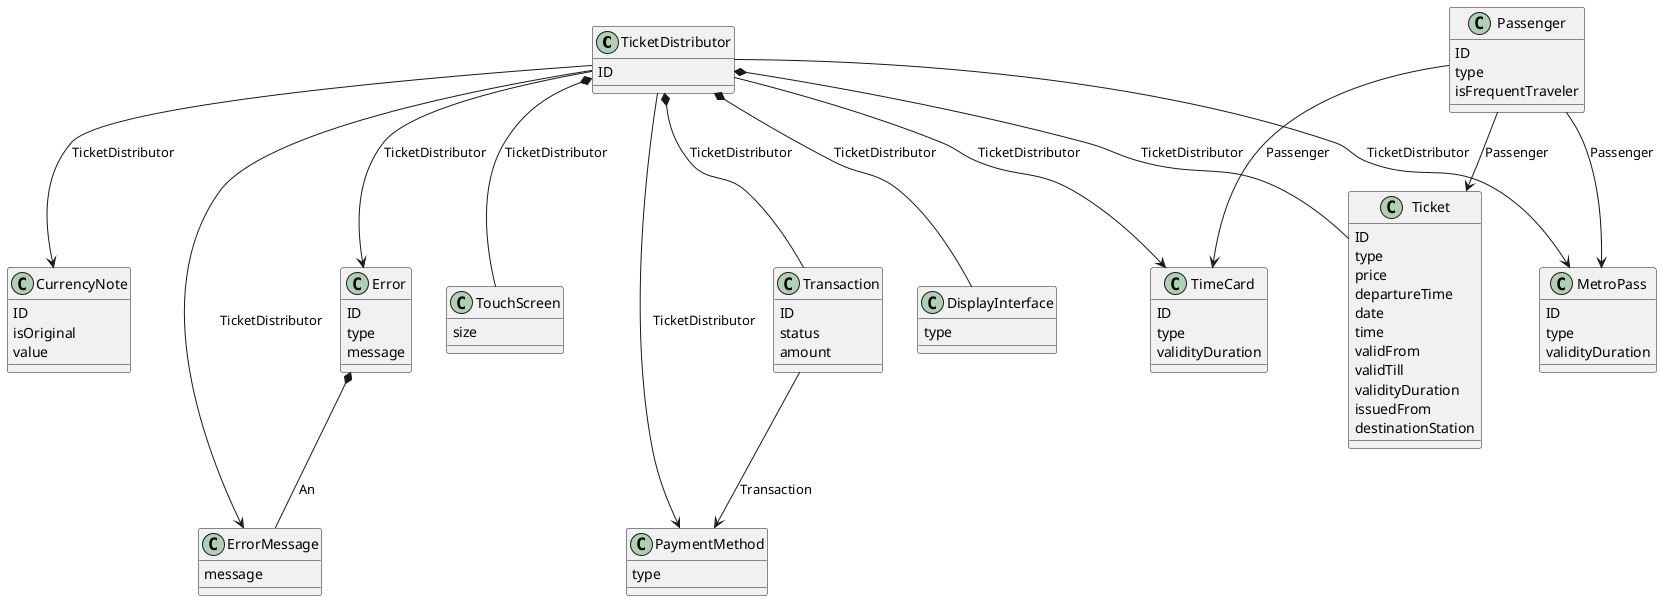 @startuml

class TicketDistributor {
  ID
}

class Passenger {
  ID
  type
  isFrequentTraveler
}

class Ticket {
  ID
  type
  price
  departureTime
  date
  time
  validFrom
  validTill
  validityDuration
  issuedFrom
  destinationStation
}

class MetroPass {
  ID
  type
  validityDuration
}

class TimeCard {
  ID
  type
  validityDuration
}

class Transaction {
  ID
  status
  amount
}

class DisplayInterface {
  type
}

class PaymentMethod {
  type
}

class CurrencyNote {
  ID
  isOriginal
  value
}

class Error {
  ID
  type
  message
}

class ErrorMessage {
  message
}

class TouchScreen {
  size
}

TicketDistributor *-- Ticket : TicketDistributor
TicketDistributor --> MetroPass : TicketDistributor
TicketDistributor --> TimeCard : TicketDistributor
TicketDistributor *-- Transaction : TicketDistributor
TicketDistributor --> PaymentMethod : TicketDistributor
TicketDistributor --> CurrencyNote : TicketDistributor
TicketDistributor *-- DisplayInterface : TicketDistributor
TicketDistributor *-- TouchScreen : TicketDistributor
TicketDistributor --> Error : TicketDistributor
TicketDistributor --> ErrorMessage : TicketDistributor
Passenger --> Ticket : Passenger
Passenger --> MetroPass : Passenger
Passenger --> TimeCard : Passenger
Transaction --> PaymentMethod : Transaction
Error *-- ErrorMessage : An

@enduml